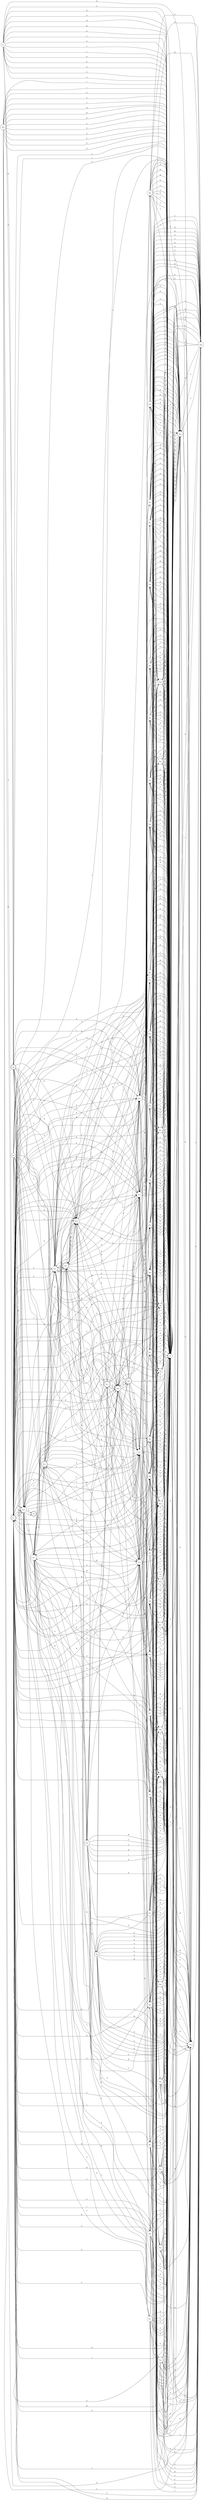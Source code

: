 digraph DFA {
  rankdir = LR;
  "q1" [shape=doublecircle, label=<q<sub>1</sub>>];
  "q1" -> "q14" [label="G"]
  "q1" -> "q21" [label="4"]
  "q1" -> "q13" [label="A"]
  "q1" -> "q16" [label="H"]
  "q1" -> "q48" [label="5"]
  "q1" -> "q22" [label="B"]
  "q1" -> "q12" [label="6"]
  "q1" -> "q21" [label="C"]
  "q1" -> "q2" [label="0"]
  "q1" -> "q11" [label="7"]
  "q1" -> "q48" [label="D"]
  "q1" -> "q2" [label="1"]
  "q1" -> "q14" [label="8"]
  "q1" -> "q12" [label="E"]
  "q1" -> "q13" [label="2"]
  "q1" -> "q16" [label="9"]
  "q1" -> "q11" [label="F"]
  "q1" -> "q22" [label="3"]
  "q2" [shape=circle, label=<q<sub>2</sub>>];
  "q2" -> "q2" [label="G"]
  "q2" -> "q2" [label="4"]
  "q2" -> "q56" [label="A"]
  "q2" -> "q2" [label="H"]
  "q2" -> "q2" [label="5"]
  "q2" -> "q2" [label="B"]
  "q2" -> "q2" [label="6"]
  "q2" -> "q2" [label="C"]
  "q2" -> "q2" [label="0"]
  "q2" -> "q2" [label="7"]
  "q2" -> "q2" [label="D"]
  "q2" -> "q2" [label="1"]
  "q2" -> "q2" [label="8"]
  "q2" -> "q2" [label="E"]
  "q2" -> "q56" [label="2"]
  "q2" -> "q2" [label="9"]
  "q2" -> "q2" [label="F"]
  "q2" -> "q2" [label="3"]
  "q3" [shape=doublecircle, label=<q<sub>3</sub>>];
  "q1" -> "q14" [label="G"]
  "q1" -> "q21" [label="4"]
  "q1" -> "q13" [label="A"]
  "q1" -> "q16" [label="H"]
  "q1" -> "q48" [label="5"]
  "q1" -> "q22" [label="B"]
  "q1" -> "q12" [label="6"]
  "q1" -> "q21" [label="C"]
  "q1" -> "q2" [label="0"]
  "q1" -> "q11" [label="7"]
  "q1" -> "q48" [label="D"]
  "q1" -> "q2" [label="1"]
  "q1" -> "q14" [label="8"]
  "q1" -> "q12" [label="E"]
  "q1" -> "q13" [label="2"]
  "q1" -> "q16" [label="9"]
  "q1" -> "q11" [label="F"]
  "q1" -> "q22" [label="3"]
  "q4" [shape=circle, label=<q<sub>4</sub>>];
  "q4" -> "q2" [label="G"]
  "q4" -> "q2" [label="4"]
  "q4" -> "q47" [label="A"]
  "q4" -> "q2" [label="H"]
  "q4" -> "q2" [label="5"]
  "q4" -> "q2" [label="B"]
  "q4" -> "q2" [label="6"]
  "q4" -> "q2" [label="C"]
  "q4" -> "q2" [label="0"]
  "q4" -> "q2" [label="7"]
  "q4" -> "q2" [label="D"]
  "q4" -> "q2" [label="1"]
  "q4" -> "q2" [label="8"]
  "q4" -> "q2" [label="E"]
  "q4" -> "q47" [label="2"]
  "q4" -> "q2" [label="9"]
  "q4" -> "q2" [label="F"]
  "q4" -> "q2" [label="3"]
  "q5" [shape=circle, label=<q<sub>5</sub>>];
  "q5" -> "q2" [label="G"]
  "q5" -> "q2" [label="4"]
  "q5" -> "q56" [label="A"]
  "q5" -> "q2" [label="H"]
  "q5" -> "q2" [label="5"]
  "q5" -> "q1" [label="B"]
  "q5" -> "q2" [label="6"]
  "q5" -> "q2" [label="C"]
  "q5" -> "q2" [label="0"]
  "q5" -> "q2" [label="7"]
  "q5" -> "q2" [label="D"]
  "q5" -> "q2" [label="1"]
  "q5" -> "q2" [label="8"]
  "q5" -> "q2" [label="E"]
  "q5" -> "q56" [label="2"]
  "q5" -> "q2" [label="9"]
  "q5" -> "q2" [label="F"]
  "q5" -> "q1" [label="3"]
  "q6" [shape=circle, label=<q<sub>6</sub>>];
  "q6" -> "q2" [label="G"]
  "q6" -> "q1" [label="4"]
  "q6" -> "q56" [label="A"]
  "q6" -> "q2" [label="H"]
  "q6" -> "q2" [label="5"]
  "q6" -> "q2" [label="B"]
  "q6" -> "q2" [label="6"]
  "q6" -> "q1" [label="C"]
  "q6" -> "q2" [label="0"]
  "q6" -> "q2" [label="7"]
  "q6" -> "q2" [label="D"]
  "q6" -> "q2" [label="1"]
  "q6" -> "q2" [label="8"]
  "q6" -> "q2" [label="E"]
  "q6" -> "q56" [label="2"]
  "q6" -> "q2" [label="9"]
  "q6" -> "q2" [label="F"]
  "q6" -> "q2" [label="3"]
  "q7" [shape=circle, label=<q<sub>7</sub>>];
  "q7" -> "q2" [label="G"]
  "q7" -> "q2" [label="4"]
  "q7" -> "q44" [label="A"]
  "q7" -> "q2" [label="H"]
  "q7" -> "q8" [label="5"]
  "q7" -> "q2" [label="B"]
  "q7" -> "q2" [label="6"]
  "q7" -> "q2" [label="C"]
  "q7" -> "q2" [label="0"]
  "q7" -> "q2" [label="7"]
  "q7" -> "q8" [label="D"]
  "q7" -> "q2" [label="1"]
  "q7" -> "q2" [label="8"]
  "q7" -> "q2" [label="E"]
  "q7" -> "q44" [label="2"]
  "q7" -> "q2" [label="9"]
  "q7" -> "q2" [label="F"]
  "q7" -> "q2" [label="3"]
  "q8" [shape=doublecircle, label=<q<sub>8</sub>>];
  "q8" -> "q14" [label="G"]
  "q8" -> "q21" [label="4"]
  "q8" -> "q13" [label="A"]
  "q8" -> "q16" [label="H"]
  "q8" -> "q48" [label="5"]
  "q8" -> "q22" [label="B"]
  "q8" -> "q12" [label="6"]
  "q8" -> "q21" [label="C"]
  "q8" -> "q2" [label="0"]
  "q8" -> "q11" [label="7"]
  "q8" -> "q48" [label="D"]
  "q8" -> "q2" [label="1"]
  "q8" -> "q14" [label="8"]
  "q8" -> "q12" [label="E"]
  "q8" -> "q13" [label="2"]
  "q8" -> "q16" [label="9"]
  "q8" -> "q11" [label="F"]
  "q8" -> "q22" [label="3"]
  "q9" [shape=circle, label=<q<sub>9</sub>>];
  "q9" -> "q2" [label="G"]
  "q9" -> "q2" [label="4"]
  "q9" -> "q56" [label="A"]
  "q9" -> "q2" [label="H"]
  "q9" -> "q2" [label="5"]
  "q9" -> "q2" [label="B"]
  "q9" -> "q1" [label="6"]
  "q9" -> "q2" [label="C"]
  "q9" -> "q2" [label="0"]
  "q9" -> "q2" [label="7"]
  "q9" -> "q2" [label="D"]
  "q9" -> "q2" [label="1"]
  "q9" -> "q2" [label="8"]
  "q9" -> "q1" [label="E"]
  "q9" -> "q56" [label="2"]
  "q9" -> "q2" [label="9"]
  "q9" -> "q2" [label="F"]
  "q9" -> "q2" [label="3"]
  "q10" [shape=circle, label=<q<sub>10</sub>>];
  "q10" -> "q2" [label="G"]
  "q10" -> "q2" [label="4"]
  "q10" -> "q56" [label="A"]
  "q10" -> "q2" [label="H"]
  "q10" -> "q2" [label="5"]
  "q10" -> "q2" [label="B"]
  "q10" -> "q2" [label="6"]
  "q10" -> "q2" [label="C"]
  "q10" -> "q2" [label="0"]
  "q10" -> "q1" [label="7"]
  "q10" -> "q2" [label="D"]
  "q10" -> "q2" [label="1"]
  "q10" -> "q2" [label="8"]
  "q10" -> "q2" [label="E"]
  "q10" -> "q56" [label="2"]
  "q10" -> "q2" [label="9"]
  "q10" -> "q1" [label="F"]
  "q10" -> "q2" [label="3"]
  "q11" [shape=circle, label=<q<sub>11</sub>>];
  "q11" -> "q18" [label="G"]
  "q11" -> "q28" [label="4"]
  "q11" -> "q58" [label="A"]
  "q11" -> "q24" [label="H"]
  "q11" -> "q68" [label="5"]
  "q11" -> "q29" [label="B"]
  "q11" -> "q41" [label="6"]
  "q11" -> "q28" [label="C"]
  "q11" -> "q2" [label="0"]
  "q11" -> "q40" [label="7"]
  "q11" -> "q68" [label="D"]
  "q11" -> "q2" [label="1"]
  "q11" -> "q18" [label="8"]
  "q11" -> "q41" [label="E"]
  "q11" -> "q58" [label="2"]
  "q11" -> "q24" [label="9"]
  "q11" -> "q40" [label="F"]
  "q11" -> "q29" [label="3"]
  "q12" [shape=circle, label=<q<sub>12</sub>>];
  "q12" -> "q30" [label="G"]
  "q12" -> "q29" [label="4"]
  "q12" -> "q52" [label="A"]
  "q12" -> "q18" [label="H"]
  "q12" -> "q67" [label="5"]
  "q12" -> "q33" [label="B"]
  "q12" -> "q43" [label="6"]
  "q12" -> "q29" [label="C"]
  "q12" -> "q2" [label="0"]
  "q12" -> "q41" [label="7"]
  "q12" -> "q67" [label="D"]
  "q12" -> "q2" [label="1"]
  "q12" -> "q30" [label="8"]
  "q12" -> "q43" [label="E"]
  "q12" -> "q52" [label="2"]
  "q12" -> "q18" [label="9"]
  "q12" -> "q41" [label="F"]
  "q12" -> "q33" [label="3"]
  "q13" [shape=circle, label=<q<sub>13</sub>>];
  "q13" -> "q67" [label="G"]
  "q13" -> "q25" [label="4"]
  "q13" -> "q61" [label="A"]
  "q13" -> "q68" [label="H"]
  "q13" -> "q18" [label="5"]
  "q13" -> "q31" [label="B"]
  "q13" -> "q42" [label="6"]
  "q13" -> "q25" [label="C"]
  "q13" -> "q2" [label="0"]
  "q13" -> "q39" [label="7"]
  "q13" -> "q18" [label="D"]
  "q13" -> "q2" [label="1"]
  "q13" -> "q67" [label="8"]
  "q13" -> "q42" [label="E"]
  "q13" -> "q61" [label="2"]
  "q13" -> "q68" [label="9"]
  "q13" -> "q39" [label="F"]
  "q13" -> "q31" [label="3"]
  "q14" [shape=circle, label=<q<sub>14</sub>>];
  "q14" -> "q38" [label="G"]
  "q14" -> "q27" [label="4"]
  "q14" -> "q37" [label="A"]
  "q14" -> "q15" [label="H"]
  "q14" -> "q20" [label="5"]
  "q14" -> "q32" [label="B"]
  "q14" -> "q30" [label="6"]
  "q14" -> "q27" [label="C"]
  "q14" -> "q2" [label="0"]
  "q14" -> "q3" [label="7"]
  "q14" -> "q20" [label="D"]
  "q14" -> "q2" [label="1"]
  "q14" -> "q38" [label="8"]
  "q14" -> "q30" [label="E"]
  "q14" -> "q37" [label="2"]
  "q14" -> "q15" [label="9"]
  "q14" -> "q3" [label="F"]
  "q14" -> "q32" [label="3"]
  "q15" [shape=circle, label=<q<sub>15</sub>>];
  "q15" -> "q2" [label="G"]
  "q15" -> "q2" [label="4"]
  "q15" -> "q4" [label="A"]
  "q15" -> "q2" [label="H"]
  "q15" -> "q2" [label="5"]
  "q15" -> "q2" [label="B"]
  "q15" -> "q10" [label="6"]
  "q15" -> "q2" [label="C"]
  "q15" -> "q2" [label="0"]
  "q15" -> "q9" [label="7"]
  "q15" -> "q2" [label="D"]
  "q15" -> "q2" [label="1"]
  "q15" -> "q2" [label="8"]
  "q15" -> "q10" [label="E"]
  "q15" -> "q4" [label="2"]
  "q15" -> "q2" [label="9"]
  "q15" -> "q9" [label="F"]
  "q15" -> "q2" [label="3"]
  "q16" [shape=circle, label=<q<sub>16</sub>>];
  "q16" -> "q15" [label="G"]
  "q16" -> "q26" [label="4"]
  "q16" -> "q35" [label="A"]
  "q16" -> "q36" [label="H"]
  "q16" -> "q19" [label="5"]
  "q16" -> "q27" [label="B"]
  "q16" -> "q18" [label="6"]
  "q16" -> "q26" [label="C"]
  "q16" -> "q2" [label="0"]
  "q16" -> "q24" [label="7"]
  "q16" -> "q19" [label="D"]
  "q16" -> "q2" [label="1"]
  "q16" -> "q15" [label="8"]
  "q16" -> "q18" [label="E"]
  "q16" -> "q35" [label="2"]
  "q16" -> "q36" [label="9"]
  "q16" -> "q24" [label="F"]
  "q16" -> "q27" [label="3"]
  "q17" [shape=circle, label=<q<sub>17</sub>>];
  "q17" -> "q2" [label="G"]
  "q17" -> "q66" [label="4"]
  "q17" -> "q64" [label="A"]
  "q17" -> "q2" [label="H"]
  "q17" -> "q2" [label="5"]
  "q17" -> "q2" [label="B"]
  "q17" -> "q2" [label="6"]
  "q17" -> "q66" [label="C"]
  "q17" -> "q2" [label="0"]
  "q17" -> "q1" [label="7"]
  "q17" -> "q2" [label="D"]
  "q17" -> "q2" [label="1"]
  "q17" -> "q2" [label="8"]
  "q17" -> "q2" [label="E"]
  "q17" -> "q64" [label="2"]
  "q17" -> "q2" [label="9"]
  "q17" -> "q1" [label="F"]
  "q17" -> "q2" [label="3"]
  "q18" [shape=doublecircle, label=<q<sub>18</sub>>];
  "q18" -> "q14" [label="G"]
  "q18" -> "q21" [label="4"]
  "q18" -> "q13" [label="A"]
  "q18" -> "q16" [label="H"]
  "q18" -> "q48" [label="5"]
  "q18" -> "q22" [label="B"]
  "q18" -> "q12" [label="6"]
  "q18" -> "q21" [label="C"]
  "q18" -> "q2" [label="0"]
  "q18" -> "q11" [label="7"]
  "q18" -> "q48" [label="D"]
  "q18" -> "q2" [label="1"]
  "q18" -> "q14" [label="8"]
  "q18" -> "q12" [label="E"]
  "q18" -> "q13" [label="2"]
  "q18" -> "q16" [label="9"]
  "q18" -> "q11" [label="F"]
  "q18" -> "q22" [label="3"]
  "q0" [shape=circle, label=<q<sub>0</sub>>];
  "q0" -> "q14" [label="G"]
  "q0" -> "q21" [label="4"]
  "q0" -> "q13" [label="A"]
  "q0" -> "q16" [label="H"]
  "q0" -> "q48" [label="5"]
  "q0" -> "q22" [label="B"]
  "q0" -> "q12" [label="6"]
  "q0" -> "q21" [label="C"]
  "q0" -> "q2" [label="0"]
  "q0" -> "q11" [label="7"]
  "q0" -> "q48" [label="D"]
  "q0" -> "q2" [label="1"]
  "q0" -> "q14" [label="8"]
  "q0" -> "q12" [label="E"]
  "q0" -> "q13" [label="2"]
  "q0" -> "q16" [label="9"]
  "q0" -> "q11" [label="F"]
  "q0" -> "q22" [label="3"]
  "q19" [shape=circle, label=<q<sub>19</sub>>];
  "q19" -> "q2" [label="G"]
  "q19" -> "q2" [label="4"]
  "q19" -> "q57" [label="A"]
  "q19" -> "q2" [label="H"]
  "q19" -> "q2" [label="5"]
  "q19" -> "q2" [label="B"]
  "q19" -> "q66" [label="6"]
  "q19" -> "q2" [label="C"]
  "q19" -> "q2" [label="0"]
  "q19" -> "q2" [label="7"]
  "q19" -> "q2" [label="D"]
  "q19" -> "q2" [label="1"]
  "q19" -> "q2" [label="8"]
  "q19" -> "q66" [label="E"]
  "q19" -> "q57" [label="2"]
  "q19" -> "q2" [label="9"]
  "q19" -> "q2" [label="F"]
  "q19" -> "q2" [label="3"]
  "q20" [shape=circle, label=<q<sub>20</sub>>];
  "q20" -> "q2" [label="G"]
  "q20" -> "q2" [label="4"]
  "q20" -> "q59" [label="A"]
  "q20" -> "q2" [label="H"]
  "q20" -> "q2" [label="5"]
  "q20" -> "q2" [label="B"]
  "q20" -> "q2" [label="6"]
  "q20" -> "q2" [label="C"]
  "q20" -> "q2" [label="0"]
  "q20" -> "q66" [label="7"]
  "q20" -> "q2" [label="D"]
  "q20" -> "q2" [label="1"]
  "q20" -> "q2" [label="8"]
  "q20" -> "q2" [label="E"]
  "q20" -> "q59" [label="2"]
  "q20" -> "q2" [label="9"]
  "q20" -> "q66" [label="F"]
  "q20" -> "q2" [label="3"]
  "q21" [shape=circle, label=<q<sub>21</sub>>];
  "q21" -> "q27" [label="G"]
  "q21" -> "q24" [label="4"]
  "q21" -> "q62" [label="A"]
  "q21" -> "q26" [label="H"]
  "q21" -> "q23" [label="5"]
  "q21" -> "q18" [label="B"]
  "q21" -> "q29" [label="6"]
  "q21" -> "q24" [label="C"]
  "q21" -> "q2" [label="0"]
  "q21" -> "q28" [label="7"]
  "q21" -> "q23" [label="D"]
  "q21" -> "q2" [label="1"]
  "q21" -> "q27" [label="8"]
  "q21" -> "q29" [label="E"]
  "q21" -> "q62" [label="2"]
  "q21" -> "q26" [label="9"]
  "q21" -> "q28" [label="F"]
  "q21" -> "q18" [label="3"]
  "q22" [shape=circle, label=<q<sub>22</sub>>];
  "q22" -> "q32" [label="G"]
  "q22" -> "q18" [label="4"]
  "q22" -> "q60" [label="A"]
  "q22" -> "q27" [label="H"]
  "q22" -> "q17" [label="5"]
  "q22" -> "q30" [label="B"]
  "q22" -> "q33" [label="6"]
  "q22" -> "q18" [label="C"]
  "q22" -> "q2" [label="0"]
  "q22" -> "q29" [label="7"]
  "q22" -> "q17" [label="D"]
  "q22" -> "q2" [label="1"]
  "q22" -> "q32" [label="8"]
  "q22" -> "q33" [label="E"]
  "q22" -> "q60" [label="2"]
  "q22" -> "q27" [label="9"]
  "q22" -> "q29" [label="F"]
  "q22" -> "q30" [label="3"]
  "q23" [shape=circle, label=<q<sub>23</sub>>];
  "q23" -> "q2" [label="G"]
  "q23" -> "q2" [label="4"]
  "q23" -> "q54" [label="A"]
  "q23" -> "q2" [label="H"]
  "q23" -> "q2" [label="5"]
  "q23" -> "q66" [label="B"]
  "q23" -> "q1" [label="6"]
  "q23" -> "q2" [label="C"]
  "q23" -> "q2" [label="0"]
  "q23" -> "q2" [label="7"]
  "q23" -> "q2" [label="D"]
  "q23" -> "q2" [label="1"]
  "q23" -> "q2" [label="8"]
  "q23" -> "q1" [label="E"]
  "q23" -> "q54" [label="2"]
  "q23" -> "q2" [label="9"]
  "q23" -> "q2" [label="F"]
  "q23" -> "q66" [label="3"]
  "q24" [shape=circle, label=<q<sub>24</sub>>];
  "q24" -> "q9" [label="G"]
  "q24" -> "q2" [label="4"]
  "q24" -> "q56" [label="A"]
  "q24" -> "q2" [label="H"]
  "q24" -> "q2" [label="5"]
  "q24" -> "q5" [label="B"]
  "q24" -> "q50" [label="6"]
  "q24" -> "q2" [label="C"]
  "q24" -> "q2" [label="0"]
  "q24" -> "q2" [label="7"]
  "q24" -> "q2" [label="D"]
  "q24" -> "q2" [label="1"]
  "q24" -> "q9" [label="8"]
  "q24" -> "q50" [label="E"]
  "q24" -> "q56" [label="2"]
  "q24" -> "q2" [label="9"]
  "q24" -> "q2" [label="F"]
  "q24" -> "q5" [label="3"]
  "q25" [shape=circle, label=<q<sub>25</sub>>];
  "q25" -> "q1" [label="G"]
  "q25" -> "q2" [label="4"]
  "q25" -> "q56" [label="A"]
  "q25" -> "q2" [label="H"]
  "q25" -> "q5" [label="5"]
  "q25" -> "q49" [label="B"]
  "q25" -> "q2" [label="6"]
  "q25" -> "q2" [label="C"]
  "q25" -> "q2" [label="0"]
  "q25" -> "q2" [label="7"]
  "q25" -> "q5" [label="D"]
  "q25" -> "q2" [label="1"]
  "q25" -> "q1" [label="8"]
  "q25" -> "q2" [label="E"]
  "q25" -> "q56" [label="2"]
  "q25" -> "q2" [label="9"]
  "q25" -> "q2" [label="F"]
  "q25" -> "q49" [label="3"]
  "q26" [shape=circle, label=<q<sub>26</sub>>];
  "q26" -> "q2" [label="G"]
  "q26" -> "q2" [label="4"]
  "q26" -> "q56" [label="A"]
  "q26" -> "q2" [label="H"]
  "q26" -> "q2" [label="5"]
  "q26" -> "q9" [label="B"]
  "q26" -> "q5" [label="6"]
  "q26" -> "q2" [label="C"]
  "q26" -> "q2" [label="0"]
  "q26" -> "q2" [label="7"]
  "q26" -> "q2" [label="D"]
  "q26" -> "q2" [label="1"]
  "q26" -> "q2" [label="8"]
  "q26" -> "q5" [label="E"]
  "q26" -> "q56" [label="2"]
  "q26" -> "q2" [label="9"]
  "q26" -> "q2" [label="F"]
  "q26" -> "q9" [label="3"]
  "q27" [shape=circle, label=<q<sub>27</sub>>];
  "q27" -> "q2" [label="G"]
  "q27" -> "q9" [label="4"]
  "q27" -> "q53" [label="A"]
  "q27" -> "q2" [label="H"]
  "q27" -> "q2" [label="5"]
  "q27" -> "q10" [label="B"]
  "q27" -> "q6" [label="6"]
  "q27" -> "q9" [label="C"]
  "q27" -> "q2" [label="0"]
  "q27" -> "q5" [label="7"]
  "q27" -> "q2" [label="D"]
  "q27" -> "q2" [label="1"]
  "q27" -> "q2" [label="8"]
  "q27" -> "q6" [label="E"]
  "q27" -> "q53" [label="2"]
  "q27" -> "q2" [label="9"]
  "q27" -> "q5" [label="F"]
  "q27" -> "q10" [label="3"]
  "q28" [shape=circle, label=<q<sub>28</sub>>];
  "q28" -> "q5" [label="G"]
  "q28" -> "q2" [label="4"]
  "q28" -> "q56" [label="A"]
  "q28" -> "q2" [label="H"]
  "q28" -> "q2" [label="5"]
  "q28" -> "q50" [label="B"]
  "q28" -> "q2" [label="6"]
  "q28" -> "q2" [label="C"]
  "q28" -> "q2" [label="0"]
  "q28" -> "q2" [label="7"]
  "q28" -> "q2" [label="D"]
  "q28" -> "q2" [label="1"]
  "q28" -> "q5" [label="8"]
  "q28" -> "q2" [label="E"]
  "q28" -> "q56" [label="2"]
  "q28" -> "q2" [label="9"]
  "q28" -> "q2" [label="F"]
  "q28" -> "q50" [label="3"]
  "q29" [shape=circle, label=<q<sub>29</sub>>];
  "q29" -> "q6" [label="G"]
  "q29" -> "q50" [label="4"]
  "q29" -> "q56" [label="A"]
  "q29" -> "q5" [label="H"]
  "q29" -> "q1" [label="5"]
  "q29" -> "q51" [label="B"]
  "q29" -> "q2" [label="6"]
  "q29" -> "q50" [label="C"]
  "q29" -> "q2" [label="0"]
  "q29" -> "q2" [label="7"]
  "q29" -> "q1" [label="D"]
  "q29" -> "q2" [label="1"]
  "q29" -> "q6" [label="8"]
  "q29" -> "q2" [label="E"]
  "q29" -> "q56" [label="2"]
  "q29" -> "q5" [label="9"]
  "q29" -> "q2" [label="F"]
  "q29" -> "q51" [label="3"]
  "q30" [shape=circle, label=<q<sub>30</sub>>];
  "q30" -> "q2" [label="G"]
  "q30" -> "q6" [label="4"]
  "q30" -> "q56" [label="A"]
  "q30" -> "q10" [label="H"]
  "q30" -> "q2" [label="5"]
  "q30" -> "q2" [label="B"]
  "q30" -> "q2" [label="6"]
  "q30" -> "q6" [label="C"]
  "q30" -> "q2" [label="0"]
  "q30" -> "q51" [label="7"]
  "q30" -> "q2" [label="D"]
  "q30" -> "q2" [label="1"]
  "q30" -> "q2" [label="8"]
  "q30" -> "q2" [label="E"]
  "q30" -> "q56" [label="2"]
  "q30" -> "q10" [label="9"]
  "q30" -> "q51" [label="F"]
  "q30" -> "q2" [label="3"]
  "q31" [shape=circle, label=<q<sub>31</sub>>];
  "q31" -> "q2" [label="G"]
  "q31" -> "q49" [label="4"]
  "q31" -> "q56" [label="A"]
  "q31" -> "q1" [label="H"]
  "q31" -> "q6" [label="5"]
  "q31" -> "q2" [label="B"]
  "q31" -> "q2" [label="6"]
  "q31" -> "q49" [label="C"]
  "q31" -> "q2" [label="0"]
  "q31" -> "q2" [label="7"]
  "q31" -> "q6" [label="D"]
  "q31" -> "q2" [label="1"]
  "q31" -> "q2" [label="8"]
  "q31" -> "q2" [label="E"]
  "q31" -> "q56" [label="2"]
  "q31" -> "q1" [label="9"]
  "q31" -> "q2" [label="F"]
  "q31" -> "q2" [label="3"]
  "q32" [shape=circle, label=<q<sub>32</sub>>];
  "q32" -> "q2" [label="G"]
  "q32" -> "q10" [label="4"]
  "q32" -> "q56" [label="A"]
  "q32" -> "q2" [label="H"]
  "q32" -> "q2" [label="5"]
  "q32" -> "q2" [label="B"]
  "q32" -> "q2" [label="6"]
  "q32" -> "q10" [label="C"]
  "q32" -> "q2" [label="0"]
  "q32" -> "q6" [label="7"]
  "q32" -> "q2" [label="D"]
  "q32" -> "q2" [label="1"]
  "q32" -> "q2" [label="8"]
  "q32" -> "q2" [label="E"]
  "q32" -> "q56" [label="2"]
  "q32" -> "q2" [label="9"]
  "q32" -> "q6" [label="F"]
  "q32" -> "q2" [label="3"]
  "q33" [shape=circle, label=<q<sub>33</sub>>];
  "q33" -> "q2" [label="G"]
  "q33" -> "q51" [label="4"]
  "q33" -> "q56" [label="A"]
  "q33" -> "q6" [label="H"]
  "q33" -> "q2" [label="5"]
  "q33" -> "q2" [label="B"]
  "q33" -> "q2" [label="6"]
  "q33" -> "q51" [label="C"]
  "q33" -> "q2" [label="0"]
  "q33" -> "q2" [label="7"]
  "q33" -> "q2" [label="D"]
  "q33" -> "q2" [label="1"]
  "q33" -> "q2" [label="8"]
  "q33" -> "q2" [label="E"]
  "q33" -> "q56" [label="2"]
  "q33" -> "q6" [label="9"]
  "q33" -> "q2" [label="F"]
  "q33" -> "q2" [label="3"]
  "q34" [shape=doublecircle, label=<q<sub>34</sub>>];
  "q34" -> "q14" [label="G"]
  "q34" -> "q21" [label="4"]
  "q34" -> "q13" [label="A"]
  "q34" -> "q16" [label="H"]
  "q34" -> "q48" [label="5"]
  "q34" -> "q22" [label="B"]
  "q34" -> "q12" [label="6"]
  "q34" -> "q21" [label="C"]
  "q34" -> "q2" [label="0"]
  "q34" -> "q11" [label="7"]
  "q34" -> "q48" [label="D"]
  "q34" -> "q2" [label="1"]
  "q34" -> "q14" [label="8"]
  "q34" -> "q12" [label="E"]
  "q34" -> "q13" [label="2"]
  "q34" -> "q16" [label="9"]
  "q34" -> "q11" [label="F"]
  "q34" -> "q22" [label="3"]
  "q35" [shape=circle, label=<q<sub>35</sub>>];
  "q35" -> "q66" [label="G"]
  "q35" -> "q2" [label="4"]
  "q35" -> "q46" [label="A"]
  "q35" -> "q2" [label="H"]
  "q35" -> "q9" [label="5"]
  "q35" -> "q1" [label="B"]
  "q35" -> "q49" [label="6"]
  "q35" -> "q2" [label="C"]
  "q35" -> "q2" [label="0"]
  "q35" -> "q2" [label="7"]
  "q35" -> "q9" [label="D"]
  "q35" -> "q2" [label="1"]
  "q35" -> "q66" [label="8"]
  "q35" -> "q49" [label="E"]
  "q35" -> "q46" [label="2"]
  "q35" -> "q2" [label="9"]
  "q35" -> "q2" [label="F"]
  "q35" -> "q1" [label="3"]
  "q36" [shape=circle, label=<q<sub>36</sub>>];
  "q36" -> "q2" [label="G"]
  "q36" -> "q2" [label="4"]
  "q36" -> "q56" [label="A"]
  "q36" -> "q2" [label="H"]
  "q36" -> "q2" [label="5"]
  "q36" -> "q2" [label="B"]
  "q36" -> "q9" [label="6"]
  "q36" -> "q2" [label="C"]
  "q36" -> "q2" [label="0"]
  "q36" -> "q2" [label="7"]
  "q36" -> "q2" [label="D"]
  "q36" -> "q2" [label="1"]
  "q36" -> "q2" [label="8"]
  "q36" -> "q9" [label="E"]
  "q36" -> "q56" [label="2"]
  "q36" -> "q2" [label="9"]
  "q36" -> "q2" [label="F"]
  "q36" -> "q2" [label="3"]
  "q37" [shape=circle, label=<q<sub>37</sub>>];
  "q37" -> "q2" [label="G"]
  "q37" -> "q1" [label="4"]
  "q37" -> "q45" [label="A"]
  "q37" -> "q66" [label="H"]
  "q37" -> "q10" [label="5"]
  "q37" -> "q2" [label="B"]
  "q37" -> "q2" [label="6"]
  "q37" -> "q1" [label="C"]
  "q37" -> "q2" [label="0"]
  "q37" -> "q49" [label="7"]
  "q37" -> "q10" [label="D"]
  "q37" -> "q2" [label="1"]
  "q37" -> "q2" [label="8"]
  "q37" -> "q2" [label="E"]
  "q37" -> "q45" [label="2"]
  "q37" -> "q66" [label="9"]
  "q37" -> "q49" [label="F"]
  "q37" -> "q2" [label="3"]
  "q38" [shape=circle, label=<q<sub>38</sub>>];
  "q38" -> "q2" [label="G"]
  "q38" -> "q2" [label="4"]
  "q38" -> "q56" [label="A"]
  "q38" -> "q2" [label="H"]
  "q38" -> "q2" [label="5"]
  "q38" -> "q2" [label="B"]
  "q38" -> "q2" [label="6"]
  "q38" -> "q2" [label="C"]
  "q38" -> "q2" [label="0"]
  "q38" -> "q10" [label="7"]
  "q38" -> "q2" [label="D"]
  "q38" -> "q2" [label="1"]
  "q38" -> "q2" [label="8"]
  "q38" -> "q2" [label="E"]
  "q38" -> "q56" [label="2"]
  "q38" -> "q2" [label="9"]
  "q38" -> "q10" [label="F"]
  "q38" -> "q2" [label="3"]
  "q39" [shape=circle, label=<q<sub>39</sub>>];
  "q39" -> "q49" [label="G"]
  "q39" -> "q2" [label="4"]
  "q39" -> "q56" [label="A"]
  "q39" -> "q2" [label="H"]
  "q39" -> "q50" [label="5"]
  "q39" -> "q2" [label="B"]
  "q39" -> "q2" [label="6"]
  "q39" -> "q2" [label="C"]
  "q39" -> "q2" [label="0"]
  "q39" -> "q2" [label="7"]
  "q39" -> "q50" [label="D"]
  "q39" -> "q2" [label="1"]
  "q39" -> "q49" [label="8"]
  "q39" -> "q2" [label="E"]
  "q39" -> "q56" [label="2"]
  "q39" -> "q2" [label="9"]
  "q39" -> "q2" [label="F"]
  "q39" -> "q2" [label="3"]
  "q40" [shape=circle, label=<q<sub>40</sub>>];
  "q40" -> "q50" [label="G"]
  "q40" -> "q2" [label="4"]
  "q40" -> "q56" [label="A"]
  "q40" -> "q2" [label="H"]
  "q40" -> "q2" [label="5"]
  "q40" -> "q2" [label="B"]
  "q40" -> "q2" [label="6"]
  "q40" -> "q2" [label="C"]
  "q40" -> "q2" [label="0"]
  "q40" -> "q2" [label="7"]
  "q40" -> "q2" [label="D"]
  "q40" -> "q2" [label="1"]
  "q40" -> "q50" [label="8"]
  "q40" -> "q2" [label="E"]
  "q40" -> "q56" [label="2"]
  "q40" -> "q2" [label="9"]
  "q40" -> "q2" [label="F"]
  "q40" -> "q2" [label="3"]
  "q41" [shape=circle, label=<q<sub>41</sub>>];
  "q41" -> "q51" [label="G"]
  "q41" -> "q2" [label="4"]
  "q41" -> "q56" [label="A"]
  "q41" -> "q50" [label="H"]
  "q41" -> "q49" [label="5"]
  "q41" -> "q2" [label="B"]
  "q41" -> "q2" [label="6"]
  "q41" -> "q2" [label="C"]
  "q41" -> "q2" [label="0"]
  "q41" -> "q2" [label="7"]
  "q41" -> "q49" [label="D"]
  "q41" -> "q2" [label="1"]
  "q41" -> "q51" [label="8"]
  "q41" -> "q2" [label="E"]
  "q41" -> "q56" [label="2"]
  "q41" -> "q50" [label="9"]
  "q41" -> "q2" [label="F"]
  "q41" -> "q2" [label="3"]
  "q42" [shape=circle, label=<q<sub>42</sub>>];
  "q42" -> "q2" [label="G"]
  "q42" -> "q2" [label="4"]
  "q42" -> "q56" [label="A"]
  "q42" -> "q49" [label="H"]
  "q42" -> "q51" [label="5"]
  "q42" -> "q2" [label="B"]
  "q42" -> "q2" [label="6"]
  "q42" -> "q2" [label="C"]
  "q42" -> "q2" [label="0"]
  "q42" -> "q2" [label="7"]
  "q42" -> "q51" [label="D"]
  "q42" -> "q2" [label="1"]
  "q42" -> "q2" [label="8"]
  "q42" -> "q2" [label="E"]
  "q42" -> "q56" [label="2"]
  "q42" -> "q49" [label="9"]
  "q42" -> "q2" [label="F"]
  "q42" -> "q2" [label="3"]
  "q43" [shape=circle, label=<q<sub>43</sub>>];
  "q43" -> "q2" [label="G"]
  "q43" -> "q2" [label="4"]
  "q43" -> "q56" [label="A"]
  "q43" -> "q51" [label="H"]
  "q43" -> "q2" [label="5"]
  "q43" -> "q2" [label="B"]
  "q43" -> "q2" [label="6"]
  "q43" -> "q2" [label="C"]
  "q43" -> "q2" [label="0"]
  "q43" -> "q2" [label="7"]
  "q43" -> "q2" [label="D"]
  "q43" -> "q2" [label="1"]
  "q43" -> "q2" [label="8"]
  "q43" -> "q2" [label="E"]
  "q43" -> "q56" [label="2"]
  "q43" -> "q51" [label="9"]
  "q43" -> "q2" [label="F"]
  "q43" -> "q2" [label="3"]
  "q44" [shape=circle, label=<q<sub>44</sub>>];
  "q44" -> "q2" [label="G"]
  "q44" -> "q2" [label="4"]
  "q44" -> "q44" [label="A"]
  "q44" -> "q2" [label="H"]
  "q44" -> "q49" [label="5"]
  "q44" -> "q2" [label="B"]
  "q44" -> "q2" [label="6"]
  "q44" -> "q2" [label="C"]
  "q44" -> "q2" [label="0"]
  "q44" -> "q2" [label="7"]
  "q44" -> "q49" [label="D"]
  "q44" -> "q2" [label="1"]
  "q44" -> "q2" [label="8"]
  "q44" -> "q2" [label="E"]
  "q44" -> "q44" [label="2"]
  "q44" -> "q2" [label="9"]
  "q44" -> "q2" [label="F"]
  "q44" -> "q2" [label="3"]
  "q45" [shape=circle, label=<q<sub>45</sub>>];
  "q45" -> "q2" [label="G"]
  "q45" -> "q2" [label="4"]
  "q45" -> "q44" [label="A"]
  "q45" -> "q1" [label="H"]
  "q45" -> "q49" [label="5"]
  "q45" -> "q2" [label="B"]
  "q45" -> "q2" [label="6"]
  "q45" -> "q2" [label="C"]
  "q45" -> "q2" [label="0"]
  "q45" -> "q2" [label="7"]
  "q45" -> "q49" [label="D"]
  "q45" -> "q2" [label="1"]
  "q45" -> "q2" [label="8"]
  "q45" -> "q2" [label="E"]
  "q45" -> "q44" [label="2"]
  "q45" -> "q1" [label="9"]
  "q45" -> "q2" [label="F"]
  "q45" -> "q2" [label="3"]
  "q46" [shape=circle, label=<q<sub>46</sub>>];
  "q46" -> "q1" [label="G"]
  "q46" -> "q2" [label="4"]
  "q46" -> "q44" [label="A"]
  "q46" -> "q2" [label="H"]
  "q46" -> "q49" [label="5"]
  "q46" -> "q2" [label="B"]
  "q46" -> "q2" [label="6"]
  "q46" -> "q2" [label="C"]
  "q46" -> "q2" [label="0"]
  "q46" -> "q2" [label="7"]
  "q46" -> "q49" [label="D"]
  "q46" -> "q2" [label="1"]
  "q46" -> "q1" [label="8"]
  "q46" -> "q2" [label="E"]
  "q46" -> "q44" [label="2"]
  "q46" -> "q2" [label="9"]
  "q46" -> "q2" [label="F"]
  "q46" -> "q2" [label="3"]
  "q47" [shape=doublecircle, label=<q<sub>47</sub>>];
  "q47" -> "q14" [label="G"]
  "q47" -> "q21" [label="4"]
  "q47" -> "q13" [label="A"]
  "q47" -> "q16" [label="H"]
  "q47" -> "q48" [label="5"]
  "q47" -> "q22" [label="B"]
  "q47" -> "q12" [label="6"]
  "q47" -> "q21" [label="C"]
  "q47" -> "q2" [label="0"]
  "q47" -> "q11" [label="7"]
  "q47" -> "q48" [label="D"]
  "q47" -> "q2" [label="1"]
  "q47" -> "q14" [label="8"]
  "q47" -> "q12" [label="E"]
  "q47" -> "q13" [label="2"]
  "q47" -> "q16" [label="9"]
  "q47" -> "q11" [label="F"]
  "q47" -> "q22" [label="3"]
  "q48" [shape=circle, label=<q<sub>48</sub>>];
  "q48" -> "q20" [label="G"]
  "q48" -> "q23" [label="4"]
  "q48" -> "q34" [label="A"]
  "q48" -> "q19" [label="H"]
  "q48" -> "q15" [label="5"]
  "q48" -> "q17" [label="B"]
  "q48" -> "q67" [label="6"]
  "q48" -> "q23" [label="C"]
  "q48" -> "q2" [label="0"]
  "q48" -> "q68" [label="7"]
  "q48" -> "q15" [label="D"]
  "q48" -> "q2" [label="1"]
  "q48" -> "q20" [label="8"]
  "q48" -> "q67" [label="E"]
  "q48" -> "q34" [label="2"]
  "q48" -> "q19" [label="9"]
  "q48" -> "q68" [label="F"]
  "q48" -> "q17" [label="3"]
  "q49" [shape=circle, label=<q<sub>49</sub>>];
  "q49" -> "q2" [label="G"]
  "q49" -> "q2" [label="4"]
  "q49" -> "q56" [label="A"]
  "q49" -> "q2" [label="H"]
  "q49" -> "q1" [label="5"]
  "q49" -> "q2" [label="B"]
  "q49" -> "q2" [label="6"]
  "q49" -> "q2" [label="C"]
  "q49" -> "q2" [label="0"]
  "q49" -> "q2" [label="7"]
  "q49" -> "q1" [label="D"]
  "q49" -> "q2" [label="1"]
  "q49" -> "q2" [label="8"]
  "q49" -> "q2" [label="E"]
  "q49" -> "q56" [label="2"]
  "q49" -> "q2" [label="9"]
  "q49" -> "q2" [label="F"]
  "q49" -> "q2" [label="3"]
  "q50" [shape=circle, label=<q<sub>50</sub>>];
  "q50" -> "q1" [label="G"]
  "q50" -> "q2" [label="4"]
  "q50" -> "q56" [label="A"]
  "q50" -> "q2" [label="H"]
  "q50" -> "q2" [label="5"]
  "q50" -> "q2" [label="B"]
  "q50" -> "q2" [label="6"]
  "q50" -> "q2" [label="C"]
  "q50" -> "q2" [label="0"]
  "q50" -> "q2" [label="7"]
  "q50" -> "q2" [label="D"]
  "q50" -> "q2" [label="1"]
  "q50" -> "q1" [label="8"]
  "q50" -> "q2" [label="E"]
  "q50" -> "q56" [label="2"]
  "q50" -> "q2" [label="9"]
  "q50" -> "q2" [label="F"]
  "q50" -> "q2" [label="3"]
  "q51" [shape=circle, label=<q<sub>51</sub>>];
  "q51" -> "q2" [label="G"]
  "q51" -> "q2" [label="4"]
  "q51" -> "q56" [label="A"]
  "q51" -> "q1" [label="H"]
  "q51" -> "q2" [label="5"]
  "q51" -> "q2" [label="B"]
  "q51" -> "q2" [label="6"]
  "q51" -> "q2" [label="C"]
  "q51" -> "q2" [label="0"]
  "q51" -> "q2" [label="7"]
  "q51" -> "q2" [label="D"]
  "q51" -> "q2" [label="1"]
  "q51" -> "q2" [label="8"]
  "q51" -> "q2" [label="E"]
  "q51" -> "q56" [label="2"]
  "q51" -> "q1" [label="9"]
  "q51" -> "q2" [label="F"]
  "q51" -> "q2" [label="3"]
  "q52" [shape=circle, label=<q<sub>52</sub>>];
  "q52" -> "q2" [label="G"]
  "q52" -> "q2" [label="4"]
  "q52" -> "q44" [label="A"]
  "q52" -> "q49" [label="H"]
  "q52" -> "q51" [label="5"]
  "q52" -> "q2" [label="B"]
  "q52" -> "q2" [label="6"]
  "q52" -> "q2" [label="C"]
  "q52" -> "q2" [label="0"]
  "q52" -> "q2" [label="7"]
  "q52" -> "q51" [label="D"]
  "q52" -> "q2" [label="1"]
  "q52" -> "q2" [label="8"]
  "q52" -> "q2" [label="E"]
  "q52" -> "q44" [label="2"]
  "q52" -> "q49" [label="9"]
  "q52" -> "q2" [label="F"]
  "q52" -> "q2" [label="3"]
  "q53" [shape=doublecircle, label=<q<sub>53</sub>>];
  "q53" -> "q14" [label="G"]
  "q53" -> "q21" [label="4"]
  "q53" -> "q13" [label="A"]
  "q53" -> "q16" [label="H"]
  "q53" -> "q48" [label="5"]
  "q53" -> "q22" [label="B"]
  "q53" -> "q12" [label="6"]
  "q53" -> "q21" [label="C"]
  "q53" -> "q2" [label="0"]
  "q53" -> "q11" [label="7"]
  "q53" -> "q48" [label="D"]
  "q53" -> "q2" [label="1"]
  "q53" -> "q14" [label="8"]
  "q53" -> "q12" [label="E"]
  "q53" -> "q13" [label="2"]
  "q53" -> "q16" [label="9"]
  "q53" -> "q11" [label="F"]
  "q53" -> "q22" [label="3"]
  "q54" [shape=circle, label=<q<sub>54</sub>>];
  "q54" -> "q2" [label="G"]
  "q54" -> "q2" [label="4"]
  "q54" -> "q44" [label="A"]
  "q54" -> "q2" [label="H"]
  "q54" -> "q2" [label="5"]
  "q54" -> "q1" [label="B"]
  "q54" -> "q2" [label="6"]
  "q54" -> "q2" [label="C"]
  "q54" -> "q2" [label="0"]
  "q54" -> "q2" [label="7"]
  "q54" -> "q2" [label="D"]
  "q54" -> "q2" [label="1"]
  "q54" -> "q2" [label="8"]
  "q54" -> "q2" [label="E"]
  "q54" -> "q44" [label="2"]
  "q54" -> "q2" [label="9"]
  "q54" -> "q2" [label="F"]
  "q54" -> "q1" [label="3"]
  "q55" [shape=circle, label=<q<sub>55</sub>>];
  "q55" -> "q2" [label="G"]
  "q55" -> "q2" [label="4"]
  "q55" -> "q44" [label="A"]
  "q55" -> "q1" [label="H"]
  "q55" -> "q2" [label="5"]
  "q55" -> "q2" [label="B"]
  "q55" -> "q2" [label="6"]
  "q55" -> "q2" [label="C"]
  "q55" -> "q2" [label="0"]
  "q55" -> "q2" [label="7"]
  "q55" -> "q2" [label="D"]
  "q55" -> "q2" [label="1"]
  "q55" -> "q2" [label="8"]
  "q55" -> "q2" [label="E"]
  "q55" -> "q44" [label="2"]
  "q55" -> "q1" [label="9"]
  "q55" -> "q2" [label="F"]
  "q55" -> "q2" [label="3"]
  "q56" [shape=circle, label=<q<sub>56</sub>>];
  "q56" -> "q2" [label="G"]
  "q56" -> "q2" [label="4"]
  "q56" -> "q44" [label="A"]
  "q56" -> "q2" [label="H"]
  "q56" -> "q2" [label="5"]
  "q56" -> "q2" [label="B"]
  "q56" -> "q2" [label="6"]
  "q56" -> "q2" [label="C"]
  "q56" -> "q2" [label="0"]
  "q56" -> "q2" [label="7"]
  "q56" -> "q2" [label="D"]
  "q56" -> "q2" [label="1"]
  "q56" -> "q2" [label="8"]
  "q56" -> "q2" [label="E"]
  "q56" -> "q44" [label="2"]
  "q56" -> "q2" [label="9"]
  "q56" -> "q2" [label="F"]
  "q56" -> "q2" [label="3"]
  "q57" [shape=circle, label=<q<sub>57</sub>>];
  "q57" -> "q2" [label="G"]
  "q57" -> "q2" [label="4"]
  "q57" -> "q44" [label="A"]
  "q57" -> "q2" [label="H"]
  "q57" -> "q2" [label="5"]
  "q57" -> "q2" [label="B"]
  "q57" -> "q1" [label="6"]
  "q57" -> "q2" [label="C"]
  "q57" -> "q2" [label="0"]
  "q57" -> "q2" [label="7"]
  "q57" -> "q2" [label="D"]
  "q57" -> "q2" [label="1"]
  "q57" -> "q2" [label="8"]
  "q57" -> "q1" [label="E"]
  "q57" -> "q44" [label="2"]
  "q57" -> "q2" [label="9"]
  "q57" -> "q2" [label="F"]
  "q57" -> "q2" [label="3"]
  "q58" [shape=circle, label=<q<sub>58</sub>>];
  "q58" -> "q49" [label="G"]
  "q58" -> "q2" [label="4"]
  "q58" -> "q44" [label="A"]
  "q58" -> "q2" [label="H"]
  "q58" -> "q50" [label="5"]
  "q58" -> "q2" [label="B"]
  "q58" -> "q2" [label="6"]
  "q58" -> "q2" [label="C"]
  "q58" -> "q2" [label="0"]
  "q58" -> "q2" [label="7"]
  "q58" -> "q50" [label="D"]
  "q58" -> "q2" [label="1"]
  "q58" -> "q49" [label="8"]
  "q58" -> "q2" [label="E"]
  "q58" -> "q44" [label="2"]
  "q58" -> "q2" [label="9"]
  "q58" -> "q2" [label="F"]
  "q58" -> "q2" [label="3"]
  "q59" [shape=circle, label=<q<sub>59</sub>>];
  "q59" -> "q2" [label="G"]
  "q59" -> "q2" [label="4"]
  "q59" -> "q44" [label="A"]
  "q59" -> "q2" [label="H"]
  "q59" -> "q2" [label="5"]
  "q59" -> "q2" [label="B"]
  "q59" -> "q2" [label="6"]
  "q59" -> "q2" [label="C"]
  "q59" -> "q2" [label="0"]
  "q59" -> "q1" [label="7"]
  "q59" -> "q2" [label="D"]
  "q59" -> "q2" [label="1"]
  "q59" -> "q2" [label="8"]
  "q59" -> "q2" [label="E"]
  "q59" -> "q44" [label="2"]
  "q59" -> "q2" [label="9"]
  "q59" -> "q1" [label="F"]
  "q59" -> "q2" [label="3"]
  "q60" [shape=circle, label=<q<sub>60</sub>>];
  "q60" -> "q2" [label="G"]
  "q60" -> "q49" [label="4"]
  "q60" -> "q44" [label="A"]
  "q60" -> "q1" [label="H"]
  "q60" -> "q6" [label="5"]
  "q60" -> "q2" [label="B"]
  "q60" -> "q2" [label="6"]
  "q60" -> "q49" [label="C"]
  "q60" -> "q2" [label="0"]
  "q60" -> "q2" [label="7"]
  "q60" -> "q6" [label="D"]
  "q60" -> "q2" [label="1"]
  "q60" -> "q2" [label="8"]
  "q60" -> "q2" [label="E"]
  "q60" -> "q44" [label="2"]
  "q60" -> "q1" [label="9"]
  "q60" -> "q2" [label="F"]
  "q60" -> "q2" [label="3"]
  "q61" [shape=circle, label=<q<sub>61</sub>>];
  "q61" -> "q51" [label="G"]
  "q61" -> "q2" [label="4"]
  "q61" -> "q44" [label="A"]
  "q61" -> "q50" [label="H"]
  "q61" -> "q49" [label="5"]
  "q61" -> "q2" [label="B"]
  "q61" -> "q2" [label="6"]
  "q61" -> "q2" [label="C"]
  "q61" -> "q2" [label="0"]
  "q61" -> "q2" [label="7"]
  "q61" -> "q49" [label="D"]
  "q61" -> "q2" [label="1"]
  "q61" -> "q51" [label="8"]
  "q61" -> "q2" [label="E"]
  "q61" -> "q44" [label="2"]
  "q61" -> "q50" [label="9"]
  "q61" -> "q2" [label="F"]
  "q61" -> "q2" [label="3"]
  "q62" [shape=circle, label=<q<sub>62</sub>>];
  "q62" -> "q1" [label="G"]
  "q62" -> "q2" [label="4"]
  "q62" -> "q44" [label="A"]
  "q62" -> "q2" [label="H"]
  "q62" -> "q5" [label="5"]
  "q62" -> "q49" [label="B"]
  "q62" -> "q2" [label="6"]
  "q62" -> "q2" [label="C"]
  "q62" -> "q2" [label="0"]
  "q62" -> "q2" [label="7"]
  "q62" -> "q5" [label="D"]
  "q62" -> "q2" [label="1"]
  "q62" -> "q1" [label="8"]
  "q62" -> "q2" [label="E"]
  "q62" -> "q44" [label="2"]
  "q62" -> "q2" [label="9"]
  "q62" -> "q2" [label="F"]
  "q62" -> "q49" [label="3"]
  "q63" [shape=circle, label=<q<sub>63</sub>>];
  "q63" -> "q2" [label="G"]
  "q63" -> "q2" [label="4"]
  "q63" -> "q44" [label="A"]
  "q63" -> "q2" [label="H"]
  "q63" -> "q1" [label="5"]
  "q63" -> "q2" [label="B"]
  "q63" -> "q2" [label="6"]
  "q63" -> "q2" [label="C"]
  "q63" -> "q2" [label="0"]
  "q63" -> "q2" [label="7"]
  "q63" -> "q1" [label="D"]
  "q63" -> "q2" [label="1"]
  "q63" -> "q2" [label="8"]
  "q63" -> "q2" [label="E"]
  "q63" -> "q44" [label="2"]
  "q63" -> "q2" [label="9"]
  "q63" -> "q2" [label="F"]
  "q63" -> "q2" [label="3"]
  "q64" [shape=circle, label=<q<sub>64</sub>>];
  "q64" -> "q2" [label="G"]
  "q64" -> "q1" [label="4"]
  "q64" -> "q44" [label="A"]
  "q64" -> "q2" [label="H"]
  "q64" -> "q2" [label="5"]
  "q64" -> "q2" [label="B"]
  "q64" -> "q2" [label="6"]
  "q64" -> "q1" [label="C"]
  "q64" -> "q2" [label="0"]
  "q64" -> "q2" [label="7"]
  "q64" -> "q2" [label="D"]
  "q64" -> "q2" [label="1"]
  "q64" -> "q2" [label="8"]
  "q64" -> "q2" [label="E"]
  "q64" -> "q44" [label="2"]
  "q64" -> "q2" [label="9"]
  "q64" -> "q2" [label="F"]
  "q64" -> "q2" [label="3"]
  "q65" [shape=circle, label=<q<sub>65</sub>>];
  "q65" -> "q1" [label="G"]
  "q65" -> "q2" [label="4"]
  "q65" -> "q44" [label="A"]
  "q65" -> "q2" [label="H"]
  "q65" -> "q2" [label="5"]
  "q65" -> "q2" [label="B"]
  "q65" -> "q2" [label="6"]
  "q65" -> "q2" [label="C"]
  "q65" -> "q2" [label="0"]
  "q65" -> "q2" [label="7"]
  "q65" -> "q2" [label="D"]
  "q65" -> "q2" [label="1"]
  "q65" -> "q1" [label="8"]
  "q65" -> "q2" [label="E"]
  "q65" -> "q44" [label="2"]
  "q65" -> "q2" [label="9"]
  "q65" -> "q2" [label="F"]
  "q65" -> "q2" [label="3"]
  "q66" [shape=circle, label=<q<sub>66</sub>>];
  "q66" -> "q2" [label="G"]
  "q66" -> "q2" [label="4"]
  "q66" -> "q53" [label="A"]
  "q66" -> "q2" [label="H"]
  "q66" -> "q2" [label="5"]
  "q66" -> "q2" [label="B"]
  "q66" -> "q2" [label="6"]
  "q66" -> "q2" [label="C"]
  "q66" -> "q2" [label="0"]
  "q66" -> "q2" [label="7"]
  "q66" -> "q2" [label="D"]
  "q66" -> "q2" [label="1"]
  "q66" -> "q2" [label="8"]
  "q66" -> "q2" [label="E"]
  "q66" -> "q53" [label="2"]
  "q66" -> "q2" [label="9"]
  "q66" -> "q2" [label="F"]
  "q66" -> "q2" [label="3"]
  "q67" [shape=circle, label=<q<sub>67</sub>>];
  "q67" -> "q2" [label="G"]
  "q67" -> "q1" [label="4"]
  "q67" -> "q55" [label="A"]
  "q67" -> "q66" [label="H"]
  "q67" -> "q10" [label="5"]
  "q67" -> "q2" [label="B"]
  "q67" -> "q2" [label="6"]
  "q67" -> "q1" [label="C"]
  "q67" -> "q2" [label="0"]
  "q67" -> "q49" [label="7"]
  "q67" -> "q10" [label="D"]
  "q67" -> "q2" [label="1"]
  "q67" -> "q2" [label="8"]
  "q67" -> "q2" [label="E"]
  "q67" -> "q55" [label="2"]
  "q67" -> "q66" [label="9"]
  "q67" -> "q49" [label="F"]
  "q67" -> "q2" [label="3"]
  "q68" [shape=circle, label=<q<sub>68</sub>>];
  "q68" -> "q66" [label="G"]
  "q68" -> "q2" [label="4"]
  "q68" -> "q65" [label="A"]
  "q68" -> "q2" [label="H"]
  "q68" -> "q9" [label="5"]
  "q68" -> "q1" [label="B"]
  "q68" -> "q49" [label="6"]
  "q68" -> "q2" [label="C"]
  "q68" -> "q2" [label="0"]
  "q68" -> "q2" [label="7"]
  "q68" -> "q9" [label="D"]
  "q68" -> "q2" [label="1"]
  "q68" -> "q66" [label="8"]
  "q68" -> "q49" [label="E"]
  "q68" -> "q65" [label="2"]
  "q68" -> "q2" [label="9"]
  "q68" -> "q2" [label="F"]
  "q68" -> "q1" [label="3"]
}
